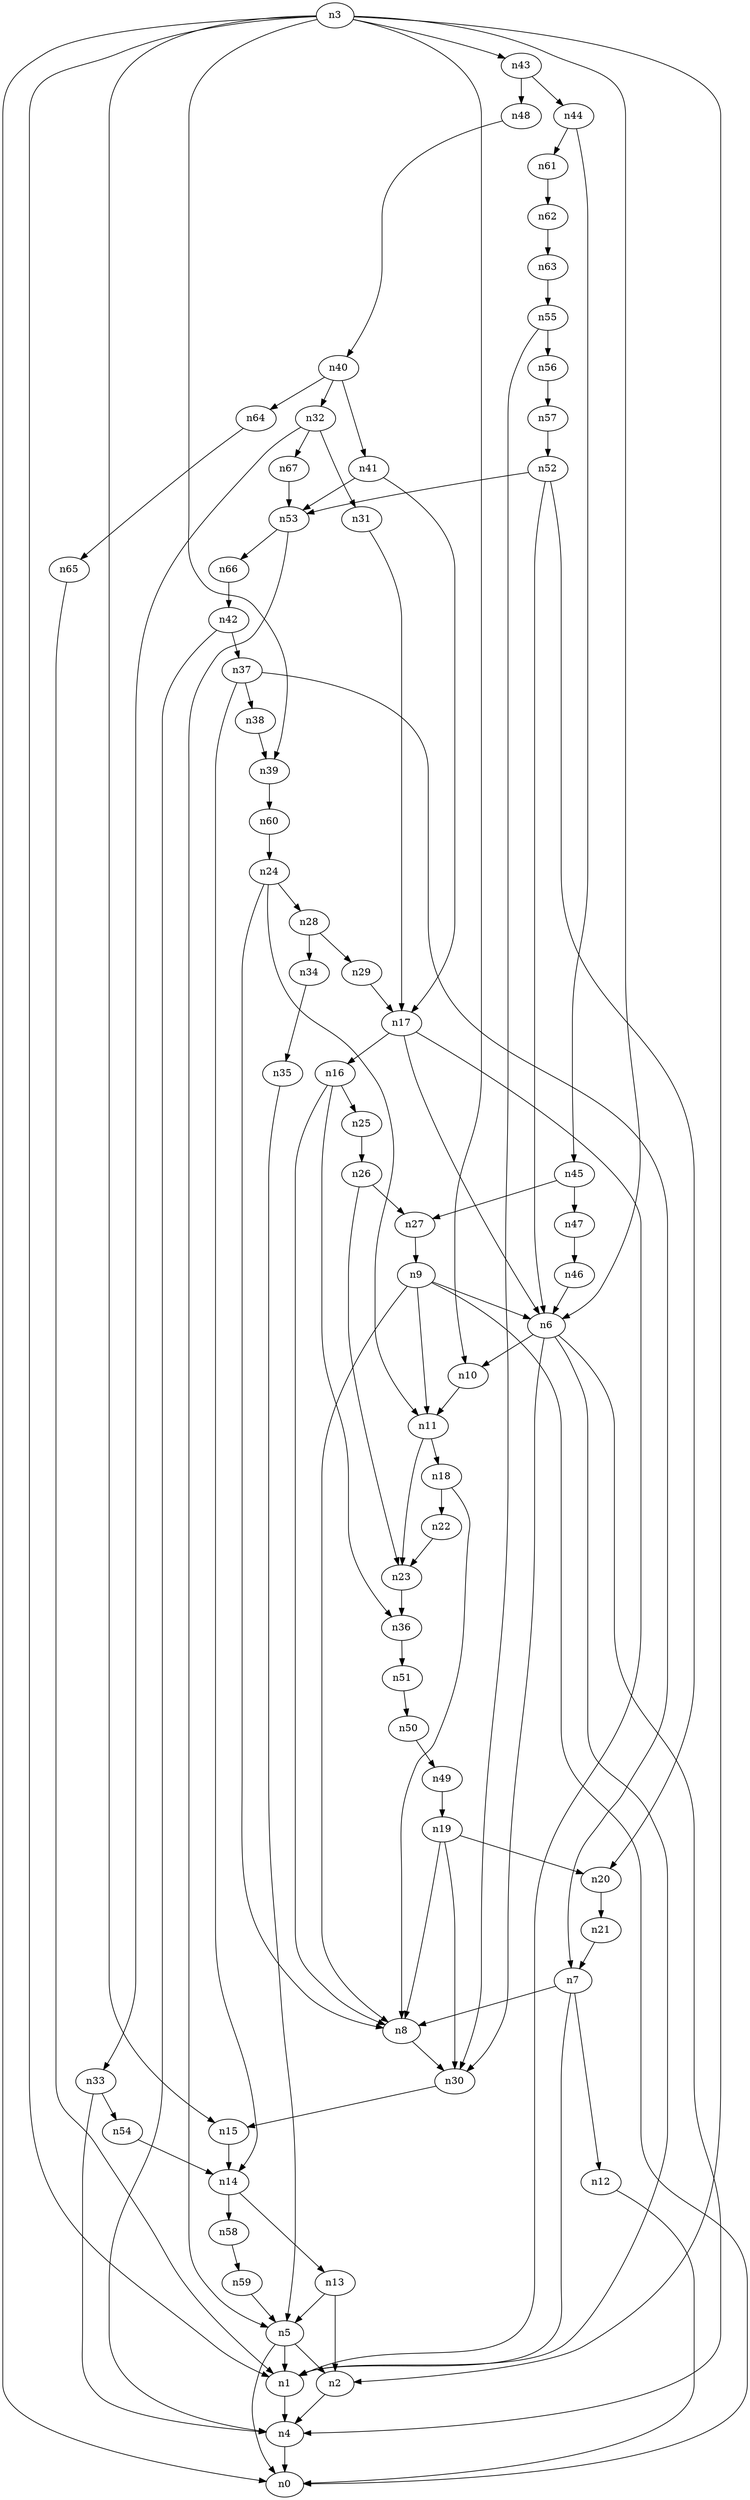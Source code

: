 digraph G {
	n1 -> n4	 [_graphml_id=e4];
	n2 -> n4	 [_graphml_id=e7];
	n3 -> n0	 [_graphml_id=e0];
	n3 -> n1	 [_graphml_id=e3];
	n3 -> n2	 [_graphml_id=e6];
	n3 -> n6	 [_graphml_id=e9];
	n3 -> n10	 [_graphml_id=e21];
	n3 -> n15	 [_graphml_id=e26];
	n3 -> n39	 [_graphml_id=e65];
	n3 -> n43	 [_graphml_id=e72];
	n4 -> n0	 [_graphml_id=e1];
	n5 -> n0	 [_graphml_id=e2];
	n5 -> n1	 [_graphml_id=e5];
	n5 -> n2	 [_graphml_id=e8];
	n6 -> n1	 [_graphml_id=e11];
	n6 -> n4	 [_graphml_id=e10];
	n6 -> n10	 [_graphml_id=e16];
	n6 -> n30	 [_graphml_id=e81];
	n7 -> n1	 [_graphml_id=e12];
	n7 -> n8	 [_graphml_id=e13];
	n7 -> n12	 [_graphml_id=e19];
	n8 -> n30	 [_graphml_id=e50];
	n9 -> n0	 [_graphml_id=e15];
	n9 -> n6	 [_graphml_id=e22];
	n9 -> n8	 [_graphml_id=e14];
	n9 -> n11	 [_graphml_id=e18];
	n10 -> n11	 [_graphml_id=e17];
	n11 -> n18	 [_graphml_id=e30];
	n11 -> n23	 [_graphml_id=e38];
	n12 -> n0	 [_graphml_id=e20];
	n13 -> n2	 [_graphml_id=e41];
	n13 -> n5	 [_graphml_id=e23];
	n14 -> n13	 [_graphml_id=e24];
	n14 -> n58	 [_graphml_id=e96];
	n15 -> n14	 [_graphml_id=e25];
	n16 -> n8	 [_graphml_id=e27];
	n16 -> n25	 [_graphml_id=e42];
	n16 -> n36	 [_graphml_id=e60];
	n17 -> n1	 [_graphml_id=e29];
	n17 -> n6	 [_graphml_id=e51];
	n17 -> n16	 [_graphml_id=e28];
	n18 -> n8	 [_graphml_id=e31];
	n18 -> n22	 [_graphml_id=e36];
	n19 -> n8	 [_graphml_id=e32];
	n19 -> n20	 [_graphml_id=e33];
	n19 -> n30	 [_graphml_id=e101];
	n20 -> n21	 [_graphml_id=e34];
	n21 -> n7	 [_graphml_id=e35];
	n22 -> n23	 [_graphml_id=e37];
	n23 -> n36	 [_graphml_id=e59];
	n24 -> n8	 [_graphml_id=e40];
	n24 -> n11	 [_graphml_id=e39];
	n24 -> n28	 [_graphml_id=e46];
	n25 -> n26	 [_graphml_id=e43];
	n26 -> n23	 [_graphml_id=e61];
	n26 -> n27	 [_graphml_id=e44];
	n27 -> n9	 [_graphml_id=e45];
	n28 -> n29	 [_graphml_id=e47];
	n28 -> n34	 [_graphml_id=e56];
	n29 -> n17	 [_graphml_id=e48];
	n30 -> n15	 [_graphml_id=e49];
	n31 -> n17	 [_graphml_id=e52];
	n32 -> n31	 [_graphml_id=e53];
	n32 -> n33	 [_graphml_id=e54];
	n32 -> n67	 [_graphml_id=e113];
	n33 -> n4	 [_graphml_id=e55];
	n33 -> n54	 [_graphml_id=e89];
	n34 -> n35	 [_graphml_id=e57];
	n35 -> n5	 [_graphml_id=e58];
	n36 -> n51	 [_graphml_id=e85];
	n37 -> n7	 [_graphml_id=e62];
	n37 -> n14	 [_graphml_id=e71];
	n37 -> n38	 [_graphml_id=e63];
	n38 -> n39	 [_graphml_id=e64];
	n39 -> n60	 [_graphml_id=e99];
	n40 -> n32	 [_graphml_id=e66];
	n40 -> n41	 [_graphml_id=e67];
	n40 -> n64	 [_graphml_id=e106];
	n41 -> n17	 [_graphml_id=e68];
	n41 -> n53	 [_graphml_id=e88];
	n42 -> n4	 [_graphml_id=e70];
	n42 -> n37	 [_graphml_id=e69];
	n43 -> n44	 [_graphml_id=e73];
	n43 -> n48	 [_graphml_id=e79];
	n44 -> n45	 [_graphml_id=e74];
	n44 -> n61	 [_graphml_id=e102];
	n45 -> n27	 [_graphml_id=e75];
	n45 -> n47	 [_graphml_id=e78];
	n46 -> n6	 [_graphml_id=e76];
	n47 -> n46	 [_graphml_id=e77];
	n48 -> n40	 [_graphml_id=e80];
	n49 -> n19	 [_graphml_id=e82];
	n50 -> n49	 [_graphml_id=e83];
	n51 -> n50	 [_graphml_id=e84];
	n52 -> n6	 [_graphml_id=e111];
	n52 -> n20	 [_graphml_id=e86];
	n52 -> n53	 [_graphml_id=e87];
	n53 -> n5	 [_graphml_id=e91];
	n53 -> n66	 [_graphml_id=e109];
	n54 -> n14	 [_graphml_id=e90];
	n55 -> n30	 [_graphml_id=e92];
	n55 -> n56	 [_graphml_id=e93];
	n56 -> n57	 [_graphml_id=e94];
	n57 -> n52	 [_graphml_id=e95];
	n58 -> n59	 [_graphml_id=e97];
	n59 -> n5	 [_graphml_id=e98];
	n60 -> n24	 [_graphml_id=e100];
	n61 -> n62	 [_graphml_id=e103];
	n62 -> n63	 [_graphml_id=e104];
	n63 -> n55	 [_graphml_id=e105];
	n64 -> n65	 [_graphml_id=e107];
	n65 -> n1	 [_graphml_id=e108];
	n66 -> n42	 [_graphml_id=e110];
	n67 -> n53	 [_graphml_id=e112];
}
